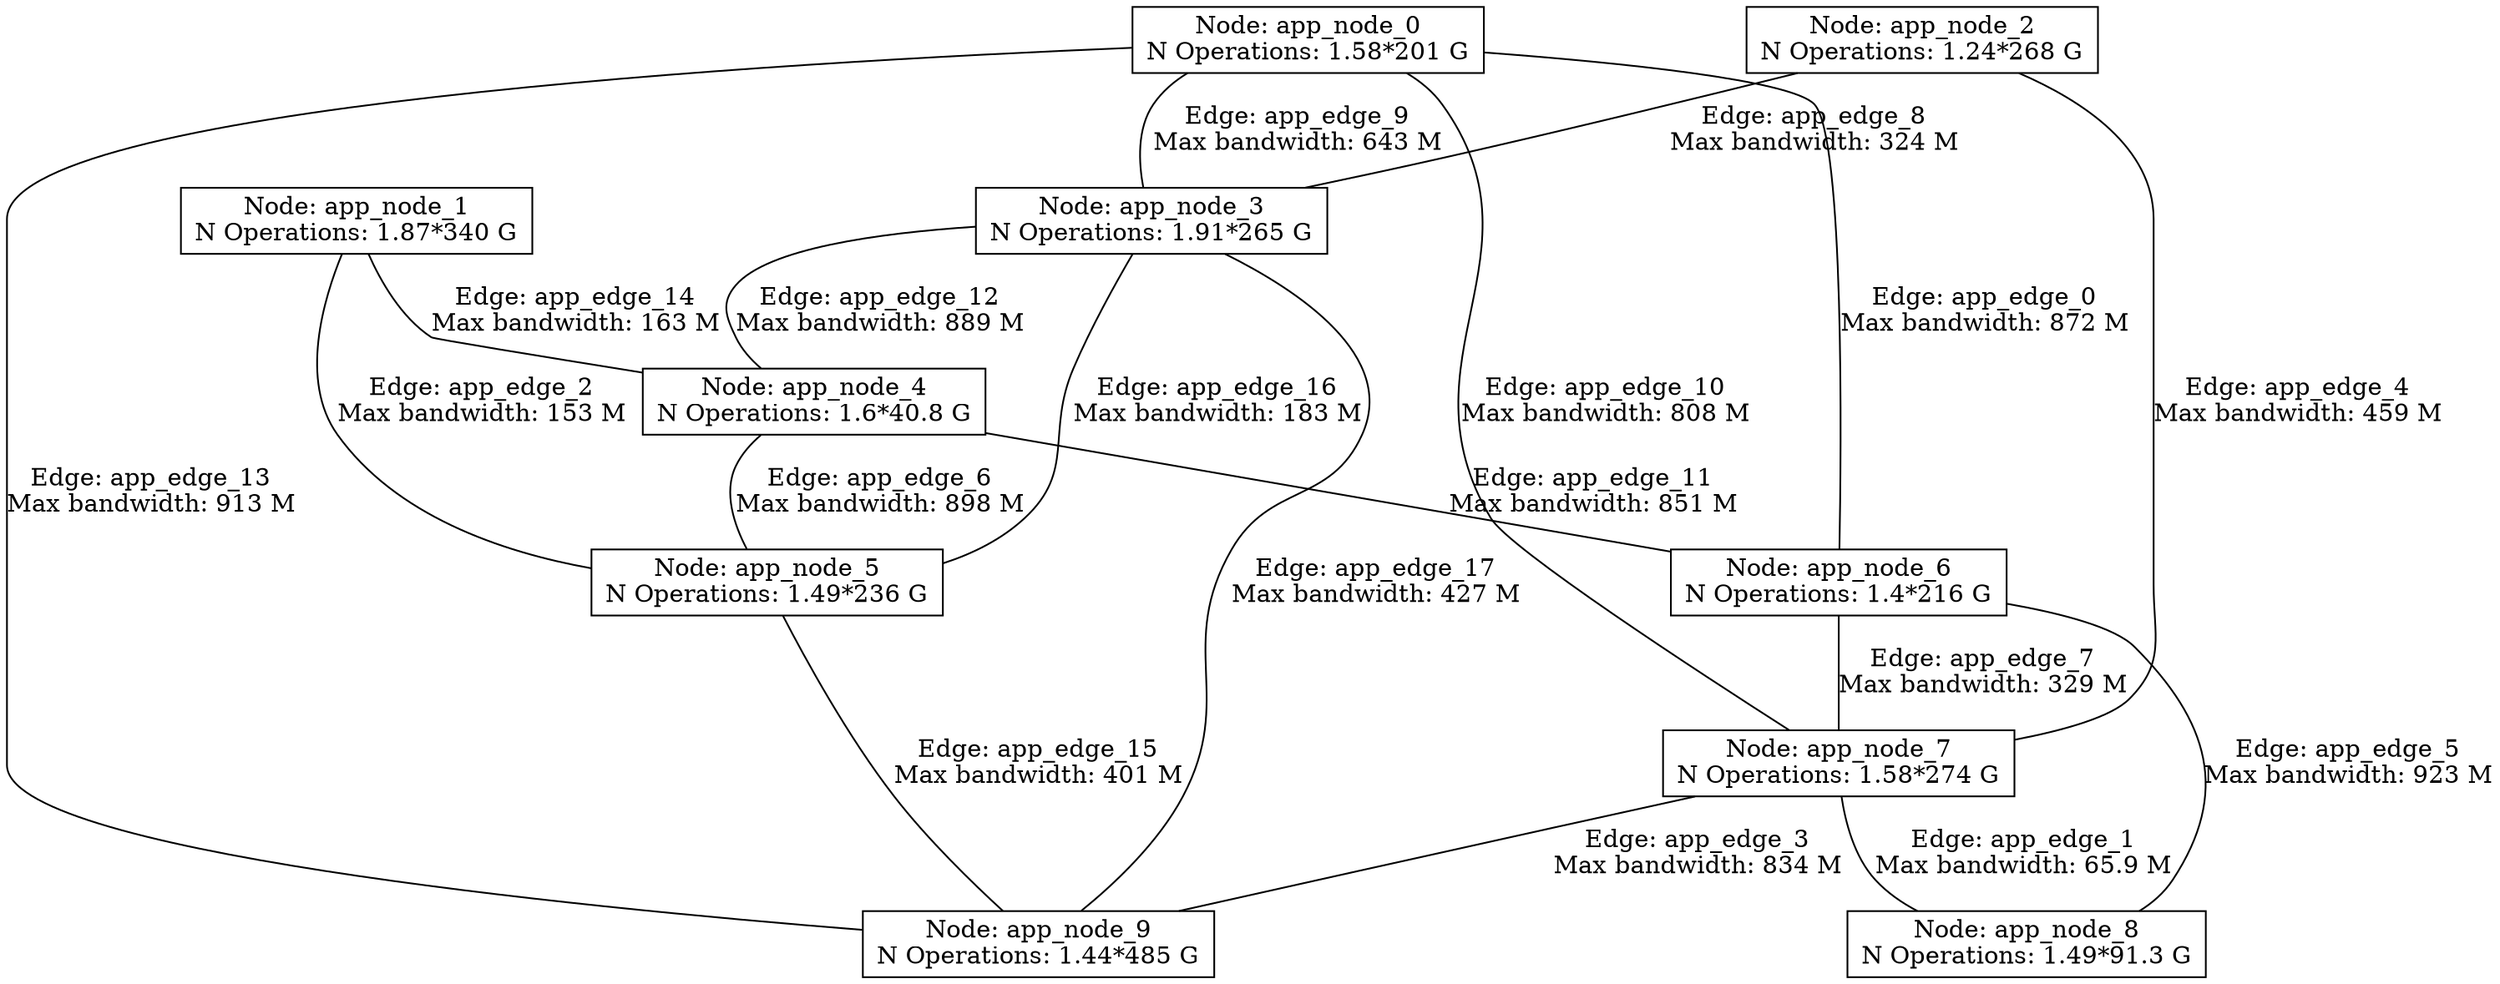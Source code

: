 strict graph "" {
	node [label="\N",
		shape=box
	];
	app_node_0	[label="Node: app_node_0
N Operations: 1.58*201 G"];
	app_node_6	[label="Node: app_node_6
N Operations: 1.4*216 G"];
	app_node_0 -- app_node_6	[label="Edge: app_edge_0
Max bandwidth: 872 M"];
	app_node_3	[label="Node: app_node_3
N Operations: 1.91*265 G"];
	app_node_0 -- app_node_3	[label="Edge: app_edge_9
Max bandwidth: 643 M"];
	app_node_7	[label="Node: app_node_7
N Operations: 1.58*274 G"];
	app_node_0 -- app_node_7	[label="Edge: app_edge_10
Max bandwidth: 808 M"];
	app_node_9	[label="Node: app_node_9
N Operations: 1.44*485 G"];
	app_node_0 -- app_node_9	[label="Edge: app_edge_13
Max bandwidth: 913 M"];
	app_node_6 -- app_node_7	[label="Edge: app_edge_7
Max bandwidth: 329 M"];
	app_node_8	[label="Node: app_node_8
N Operations: 1.49*91.3 G"];
	app_node_6 -- app_node_8	[label="Edge: app_edge_5
Max bandwidth: 923 M"];
	app_node_3 -- app_node_9	[label="Edge: app_edge_17
Max bandwidth: 427 M"];
	app_node_5	[label="Node: app_node_5
N Operations: 1.49*236 G"];
	app_node_3 -- app_node_5	[label="Edge: app_edge_16
Max bandwidth: 183 M"];
	app_node_4	[label="Node: app_node_4
N Operations: 1.6*40.8 G"];
	app_node_3 -- app_node_4	[label="Edge: app_edge_12
Max bandwidth: 889 M"];
	app_node_7 -- app_node_9	[label="Edge: app_edge_3
Max bandwidth: 834 M"];
	app_node_7 -- app_node_8	[label="Edge: app_edge_1
Max bandwidth: 65.9 M"];
	app_node_1	[label="Node: app_node_1
N Operations: 1.87*340 G"];
	app_node_1 -- app_node_5	[label="Edge: app_edge_2
Max bandwidth: 153 M"];
	app_node_1 -- app_node_4	[label="Edge: app_edge_14
Max bandwidth: 163 M"];
	app_node_5 -- app_node_9	[label="Edge: app_edge_15
Max bandwidth: 401 M"];
	app_node_4 -- app_node_6	[label="Edge: app_edge_11
Max bandwidth: 851 M"];
	app_node_4 -- app_node_5	[label="Edge: app_edge_6
Max bandwidth: 898 M"];
	app_node_2	[label="Node: app_node_2
N Operations: 1.24*268 G"];
	app_node_2 -- app_node_3	[label="Edge: app_edge_8
Max bandwidth: 324 M"];
	app_node_2 -- app_node_7	[label="Edge: app_edge_4
Max bandwidth: 459 M"];
}
